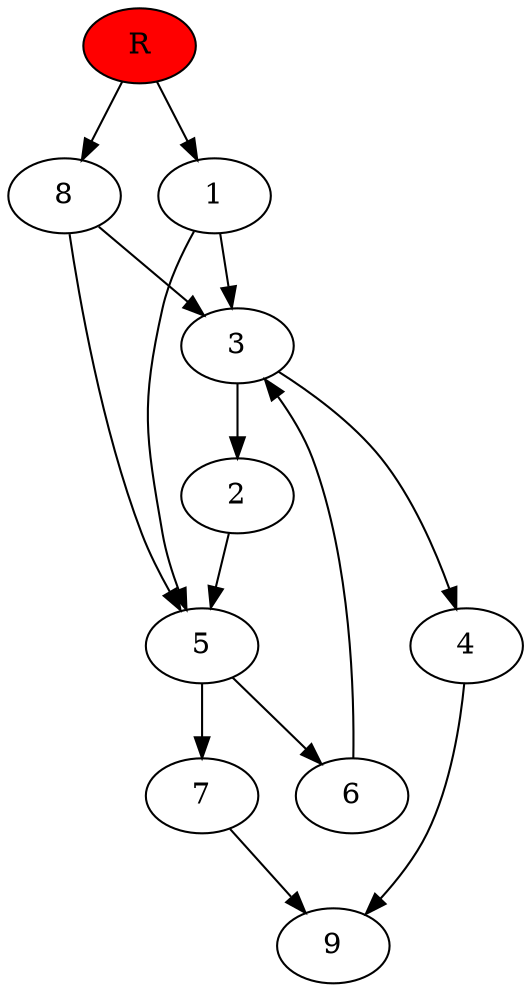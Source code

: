digraph prb3011 {
	1
	2
	3
	4
	5
	6
	7
	8
	R [fillcolor="#ff0000" style=filled]
	1 -> 3
	1 -> 5
	2 -> 5
	3 -> 2
	3 -> 4
	4 -> 9
	5 -> 6
	5 -> 7
	6 -> 3
	7 -> 9
	8 -> 3
	8 -> 5
	R -> 1
	R -> 8
}
